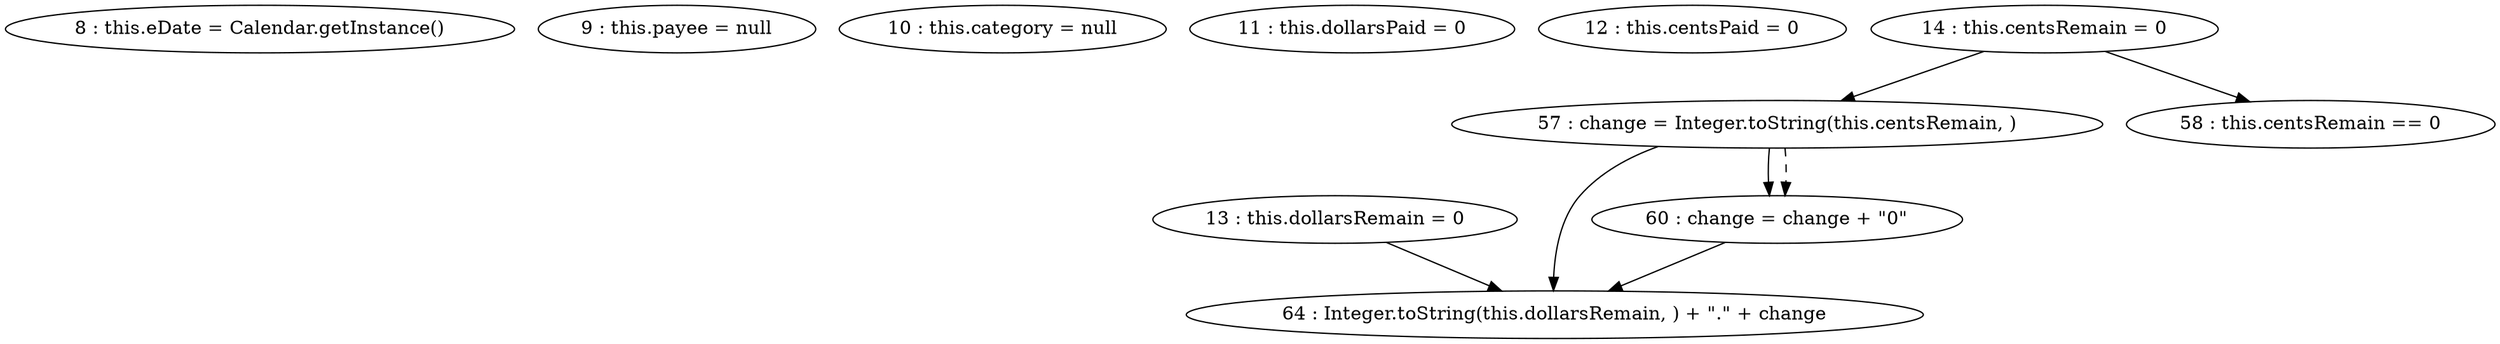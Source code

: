 digraph G {
"8 : this.eDate = Calendar.getInstance()"
"9 : this.payee = null"
"10 : this.category = null"
"11 : this.dollarsPaid = 0"
"12 : this.centsPaid = 0"
"13 : this.dollarsRemain = 0"
"13 : this.dollarsRemain = 0" -> "64 : Integer.toString(this.dollarsRemain, ) + \".\" + change"
"14 : this.centsRemain = 0"
"14 : this.centsRemain = 0" -> "57 : change = Integer.toString(this.centsRemain, )"
"14 : this.centsRemain = 0" -> "58 : this.centsRemain == 0"
"57 : change = Integer.toString(this.centsRemain, )"
"57 : change = Integer.toString(this.centsRemain, )" -> "60 : change = change + \"0\""
"57 : change = Integer.toString(this.centsRemain, )" -> "64 : Integer.toString(this.dollarsRemain, ) + \".\" + change"
"57 : change = Integer.toString(this.centsRemain, )" -> "60 : change = change + \"0\"" [style=dashed]
"58 : this.centsRemain == 0"
"60 : change = change + \"0\""
"60 : change = change + \"0\"" -> "64 : Integer.toString(this.dollarsRemain, ) + \".\" + change"
"64 : Integer.toString(this.dollarsRemain, ) + \".\" + change"
}